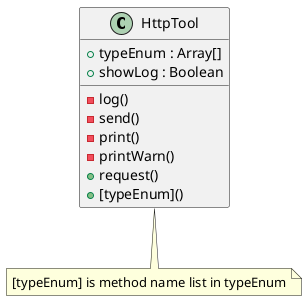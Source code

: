 @startuml
' interface post
' interface get
' interface put
' interface delete
' interface request

' package "HttpTool" as hp{
' 	[default]
' 	interface send

' 	[default] - send:use
' }
' hp-post
' hp-get
' hp-put
' hp-delete
' hp-request

Class HttpTool {
	+ typeEnum : Array[]
	+ showLog : Boolean
	- log()
	- send()
	- print()
	- printWarn()
	+ request()
	+ [typeEnum]()
}
note bottom of HttpTool: [typeEnum] is method name list in typeEnum
@enduml